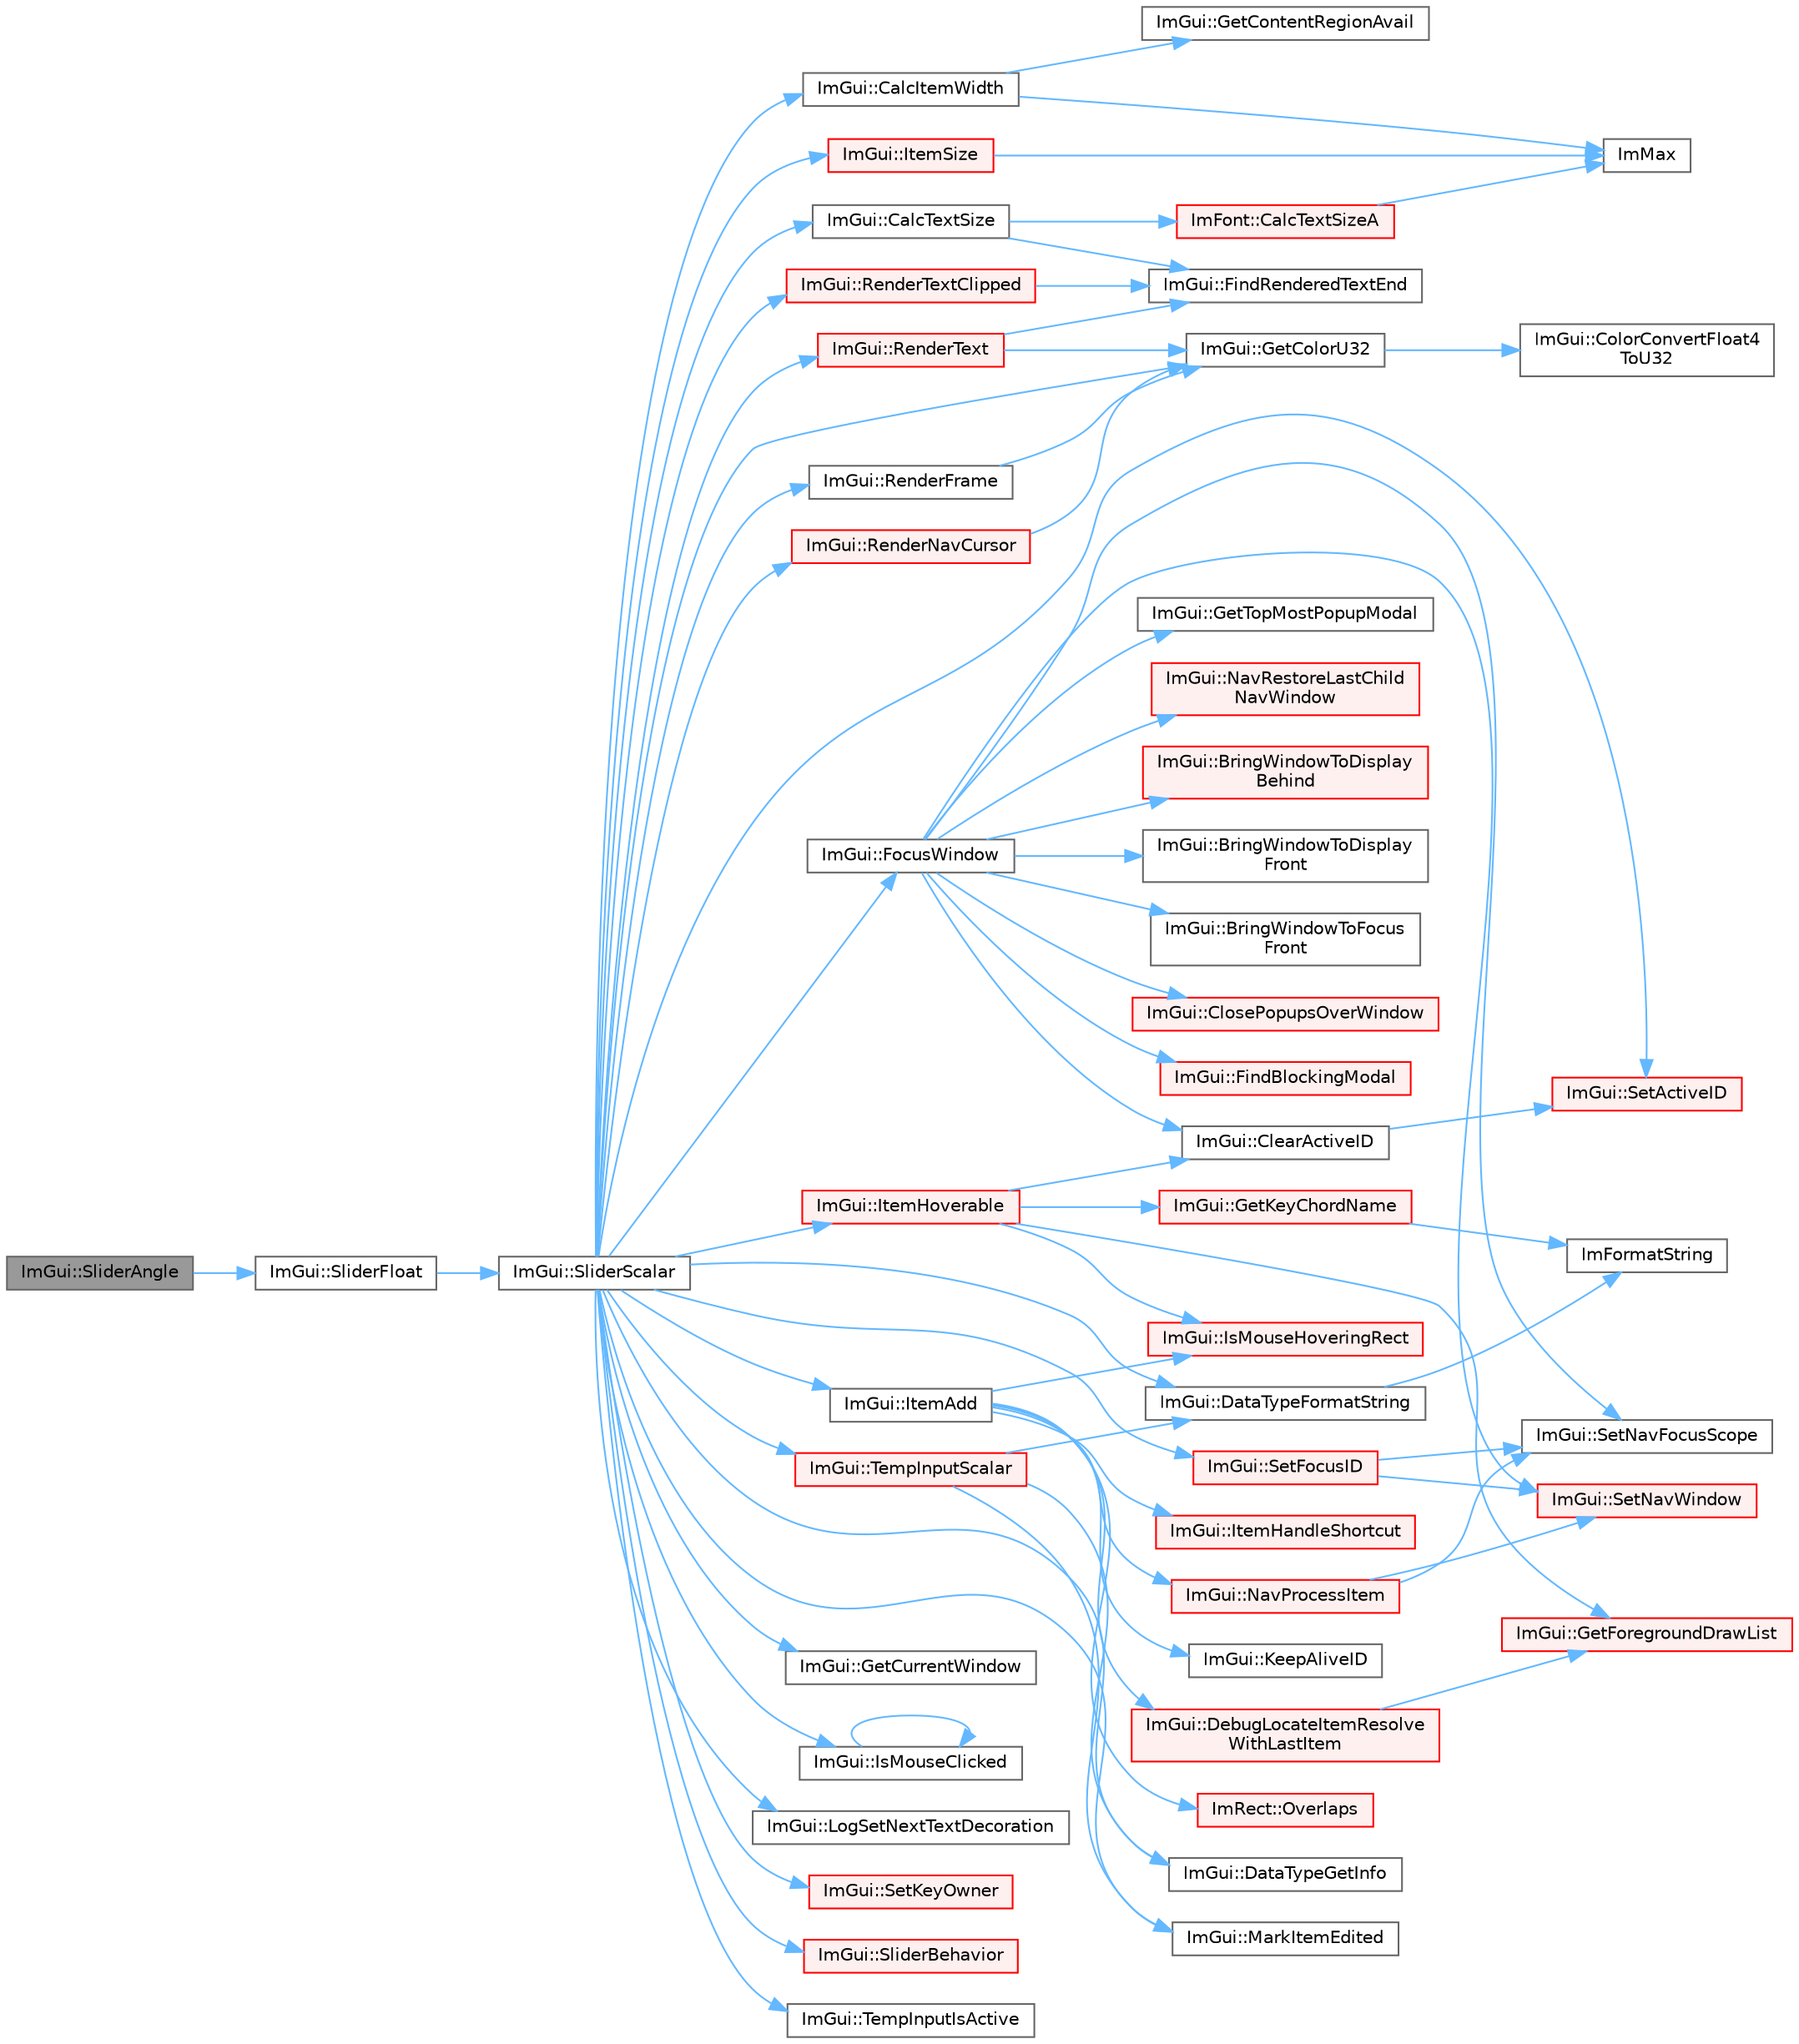 digraph "ImGui::SliderAngle"
{
 // LATEX_PDF_SIZE
  bgcolor="transparent";
  edge [fontname=Helvetica,fontsize=10,labelfontname=Helvetica,labelfontsize=10];
  node [fontname=Helvetica,fontsize=10,shape=box,height=0.2,width=0.4];
  rankdir="LR";
  Node1 [id="Node000001",label="ImGui::SliderAngle",height=0.2,width=0.4,color="gray40", fillcolor="grey60", style="filled", fontcolor="black",tooltip=" "];
  Node1 -> Node2 [id="edge1_Node000001_Node000002",color="steelblue1",style="solid",tooltip=" "];
  Node2 [id="Node000002",label="ImGui::SliderFloat",height=0.2,width=0.4,color="grey40", fillcolor="white", style="filled",URL="$namespace_im_gui.html#a864f761801792a0cc5ce3408f3392cfc",tooltip=" "];
  Node2 -> Node3 [id="edge2_Node000002_Node000003",color="steelblue1",style="solid",tooltip=" "];
  Node3 [id="Node000003",label="ImGui::SliderScalar",height=0.2,width=0.4,color="grey40", fillcolor="white", style="filled",URL="$namespace_im_gui.html#afdd7faa9a69f75b8d674cdc207441bea",tooltip=" "];
  Node3 -> Node4 [id="edge3_Node000003_Node000004",color="steelblue1",style="solid",tooltip=" "];
  Node4 [id="Node000004",label="ImGui::CalcItemWidth",height=0.2,width=0.4,color="grey40", fillcolor="white", style="filled",URL="$namespace_im_gui.html#ab3b3ba92ebd8bca4a552dd93321a1994",tooltip=" "];
  Node4 -> Node5 [id="edge4_Node000004_Node000005",color="steelblue1",style="solid",tooltip=" "];
  Node5 [id="Node000005",label="ImGui::GetContentRegionAvail",height=0.2,width=0.4,color="grey40", fillcolor="white", style="filled",URL="$namespace_im_gui.html#a410c8e19b2fea8b52746ca11b3930301",tooltip=" "];
  Node4 -> Node6 [id="edge5_Node000004_Node000006",color="steelblue1",style="solid",tooltip=" "];
  Node6 [id="Node000006",label="ImMax",height=0.2,width=0.4,color="grey40", fillcolor="white", style="filled",URL="$imgui__internal_8h.html#a7667efd95147d0422f140917c71a9226",tooltip=" "];
  Node3 -> Node7 [id="edge6_Node000003_Node000007",color="steelblue1",style="solid",tooltip=" "];
  Node7 [id="Node000007",label="ImGui::CalcTextSize",height=0.2,width=0.4,color="grey40", fillcolor="white", style="filled",URL="$namespace_im_gui.html#a848b9db6cc4a186751c0ecebcaadc33b",tooltip=" "];
  Node7 -> Node8 [id="edge7_Node000007_Node000008",color="steelblue1",style="solid",tooltip=" "];
  Node8 [id="Node000008",label="ImFont::CalcTextSizeA",height=0.2,width=0.4,color="red", fillcolor="#FFF0F0", style="filled",URL="$struct_im_font.html#a418146c00c3dee351a411b952cce5175",tooltip=" "];
  Node8 -> Node6 [id="edge8_Node000008_Node000006",color="steelblue1",style="solid",tooltip=" "];
  Node7 -> Node15 [id="edge9_Node000007_Node000015",color="steelblue1",style="solid",tooltip=" "];
  Node15 [id="Node000015",label="ImGui::FindRenderedTextEnd",height=0.2,width=0.4,color="grey40", fillcolor="white", style="filled",URL="$namespace_im_gui.html#a7671e1dbc803a31b06081b52a771d83f",tooltip=" "];
  Node3 -> Node16 [id="edge10_Node000003_Node000016",color="steelblue1",style="solid",tooltip=" "];
  Node16 [id="Node000016",label="ImGui::DataTypeFormatString",height=0.2,width=0.4,color="grey40", fillcolor="white", style="filled",URL="$namespace_im_gui.html#a5fda8e22d0e4721940aefcb7232b1f82",tooltip=" "];
  Node16 -> Node17 [id="edge11_Node000016_Node000017",color="steelblue1",style="solid",tooltip=" "];
  Node17 [id="Node000017",label="ImFormatString",height=0.2,width=0.4,color="grey40", fillcolor="white", style="filled",URL="$imgui_8cpp.html#a75ccaf7d676b1f567ba888ae42ac3809",tooltip=" "];
  Node3 -> Node18 [id="edge12_Node000003_Node000018",color="steelblue1",style="solid",tooltip=" "];
  Node18 [id="Node000018",label="ImGui::DataTypeGetInfo",height=0.2,width=0.4,color="grey40", fillcolor="white", style="filled",URL="$namespace_im_gui.html#a5b25ed1443e5a28d5a5725892e896578",tooltip=" "];
  Node3 -> Node19 [id="edge13_Node000003_Node000019",color="steelblue1",style="solid",tooltip=" "];
  Node19 [id="Node000019",label="ImGui::FocusWindow",height=0.2,width=0.4,color="grey40", fillcolor="white", style="filled",URL="$namespace_im_gui.html#a27aa6f2f3aa11778c6d023b1b223f262",tooltip=" "];
  Node19 -> Node20 [id="edge14_Node000019_Node000020",color="steelblue1",style="solid",tooltip=" "];
  Node20 [id="Node000020",label="ImGui::BringWindowToDisplay\lBehind",height=0.2,width=0.4,color="red", fillcolor="#FFF0F0", style="filled",URL="$namespace_im_gui.html#a8cae2f7a08f820a8d5349d1964603b20",tooltip=" "];
  Node19 -> Node22 [id="edge15_Node000019_Node000022",color="steelblue1",style="solid",tooltip=" "];
  Node22 [id="Node000022",label="ImGui::BringWindowToDisplay\lFront",height=0.2,width=0.4,color="grey40", fillcolor="white", style="filled",URL="$namespace_im_gui.html#a1f7b95f36d03751c928af7b1b745e959",tooltip=" "];
  Node19 -> Node23 [id="edge16_Node000019_Node000023",color="steelblue1",style="solid",tooltip=" "];
  Node23 [id="Node000023",label="ImGui::BringWindowToFocus\lFront",height=0.2,width=0.4,color="grey40", fillcolor="white", style="filled",URL="$namespace_im_gui.html#affe95a2dc969f0d15fbd4b588c94ac1a",tooltip=" "];
  Node19 -> Node24 [id="edge17_Node000019_Node000024",color="steelblue1",style="solid",tooltip=" "];
  Node24 [id="Node000024",label="ImGui::ClearActiveID",height=0.2,width=0.4,color="grey40", fillcolor="white", style="filled",URL="$namespace_im_gui.html#a17ff60ad1e2669130ac38a04d16eb354",tooltip=" "];
  Node24 -> Node25 [id="edge18_Node000024_Node000025",color="steelblue1",style="solid",tooltip=" "];
  Node25 [id="Node000025",label="ImGui::SetActiveID",height=0.2,width=0.4,color="red", fillcolor="#FFF0F0", style="filled",URL="$namespace_im_gui.html#a27b8ace13a8c421ee8405f0cbebe4ead",tooltip=" "];
  Node19 -> Node27 [id="edge19_Node000019_Node000027",color="steelblue1",style="solid",tooltip=" "];
  Node27 [id="Node000027",label="ImGui::ClosePopupsOverWindow",height=0.2,width=0.4,color="red", fillcolor="#FFF0F0", style="filled",URL="$namespace_im_gui.html#a0076b153c697cb85e263fcbd59340bce",tooltip=" "];
  Node19 -> Node32 [id="edge20_Node000019_Node000032",color="steelblue1",style="solid",tooltip=" "];
  Node32 [id="Node000032",label="ImGui::FindBlockingModal",height=0.2,width=0.4,color="red", fillcolor="#FFF0F0", style="filled",URL="$namespace_im_gui.html#a196705a4195b41a57470ef6553cb440c",tooltip=" "];
  Node19 -> Node33 [id="edge21_Node000019_Node000033",color="steelblue1",style="solid",tooltip=" "];
  Node33 [id="Node000033",label="ImGui::GetTopMostPopupModal",height=0.2,width=0.4,color="grey40", fillcolor="white", style="filled",URL="$namespace_im_gui.html#a6b905269b079f5e07755db52cc6e52df",tooltip=" "];
  Node19 -> Node34 [id="edge22_Node000019_Node000034",color="steelblue1",style="solid",tooltip=" "];
  Node34 [id="Node000034",label="ImGui::NavRestoreLastChild\lNavWindow",height=0.2,width=0.4,color="red", fillcolor="#FFF0F0", style="filled",URL="$namespace_im_gui.html#ae9ed208c0b64e4919e5de1cb83b2db2a",tooltip=" "];
  Node19 -> Node36 [id="edge23_Node000019_Node000036",color="steelblue1",style="solid",tooltip=" "];
  Node36 [id="Node000036",label="ImGui::SetNavFocusScope",height=0.2,width=0.4,color="grey40", fillcolor="white", style="filled",URL="$namespace_im_gui.html#ada2736a9b034b93ba877f46577bc5e8b",tooltip=" "];
  Node19 -> Node37 [id="edge24_Node000019_Node000037",color="steelblue1",style="solid",tooltip=" "];
  Node37 [id="Node000037",label="ImGui::SetNavWindow",height=0.2,width=0.4,color="red", fillcolor="#FFF0F0", style="filled",URL="$namespace_im_gui.html#aa422c756f467e650d67b4fb1b74ff5a1",tooltip=" "];
  Node3 -> Node39 [id="edge25_Node000003_Node000039",color="steelblue1",style="solid",tooltip=" "];
  Node39 [id="Node000039",label="ImGui::GetColorU32",height=0.2,width=0.4,color="grey40", fillcolor="white", style="filled",URL="$namespace_im_gui.html#a0de2d9bd347d9866511eb8d014e62556",tooltip=" "];
  Node39 -> Node40 [id="edge26_Node000039_Node000040",color="steelblue1",style="solid",tooltip=" "];
  Node40 [id="Node000040",label="ImGui::ColorConvertFloat4\lToU32",height=0.2,width=0.4,color="grey40", fillcolor="white", style="filled",URL="$namespace_im_gui.html#abe2691de0b1a71c774ab24cc91564a94",tooltip=" "];
  Node3 -> Node41 [id="edge27_Node000003_Node000041",color="steelblue1",style="solid",tooltip=" "];
  Node41 [id="Node000041",label="ImGui::GetCurrentWindow",height=0.2,width=0.4,color="grey40", fillcolor="white", style="filled",URL="$namespace_im_gui.html#ac452417b5004ca16a814a72cff153526",tooltip=" "];
  Node3 -> Node42 [id="edge28_Node000003_Node000042",color="steelblue1",style="solid",tooltip=" "];
  Node42 [id="Node000042",label="ImGui::IsMouseClicked",height=0.2,width=0.4,color="grey40", fillcolor="white", style="filled",URL="$namespace_im_gui.html#a2d430db9485d0b3d86d51d5436225495",tooltip=" "];
  Node42 -> Node42 [id="edge29_Node000042_Node000042",color="steelblue1",style="solid",tooltip=" "];
  Node3 -> Node43 [id="edge30_Node000003_Node000043",color="steelblue1",style="solid",tooltip=" "];
  Node43 [id="Node000043",label="ImGui::ItemAdd",height=0.2,width=0.4,color="grey40", fillcolor="white", style="filled",URL="$namespace_im_gui.html#a0c2ccafc8d403c02a6590ac21157b9ac",tooltip=" "];
  Node43 -> Node44 [id="edge31_Node000043_Node000044",color="steelblue1",style="solid",tooltip=" "];
  Node44 [id="Node000044",label="ImGui::DebugLocateItemResolve\lWithLastItem",height=0.2,width=0.4,color="red", fillcolor="#FFF0F0", style="filled",URL="$namespace_im_gui.html#ae8ab0d7dfc90af8e82db3ed9e7829219",tooltip=" "];
  Node44 -> Node60 [id="edge32_Node000044_Node000060",color="steelblue1",style="solid",tooltip=" "];
  Node60 [id="Node000060",label="ImGui::GetForegroundDrawList",height=0.2,width=0.4,color="red", fillcolor="#FFF0F0", style="filled",URL="$namespace_im_gui.html#a77e1a981b472415e6613a2bd0966d817",tooltip=" "];
  Node43 -> Node67 [id="edge33_Node000043_Node000067",color="steelblue1",style="solid",tooltip=" "];
  Node67 [id="Node000067",label="ImGui::IsMouseHoveringRect",height=0.2,width=0.4,color="red", fillcolor="#FFF0F0", style="filled",URL="$namespace_im_gui.html#ae0b8ea0e06c457316d6aed6c5b2a1c25",tooltip=" "];
  Node43 -> Node71 [id="edge34_Node000043_Node000071",color="steelblue1",style="solid",tooltip=" "];
  Node71 [id="Node000071",label="ImGui::ItemHandleShortcut",height=0.2,width=0.4,color="red", fillcolor="#FFF0F0", style="filled",URL="$namespace_im_gui.html#a338deb537666a886cf3ece08c07e9fa9",tooltip=" "];
  Node43 -> Node74 [id="edge35_Node000043_Node000074",color="steelblue1",style="solid",tooltip=" "];
  Node74 [id="Node000074",label="ImGui::KeepAliveID",height=0.2,width=0.4,color="grey40", fillcolor="white", style="filled",URL="$namespace_im_gui.html#a85a245c78a9f7c351636bdad6e60c488",tooltip=" "];
  Node43 -> Node75 [id="edge36_Node000043_Node000075",color="steelblue1",style="solid",tooltip=" "];
  Node75 [id="Node000075",label="ImGui::NavProcessItem",height=0.2,width=0.4,color="red", fillcolor="#FFF0F0", style="filled",URL="$namespace_im_gui.html#aa217c2f0448788f3c064bf828a8f9d8f",tooltip=" "];
  Node75 -> Node36 [id="edge37_Node000075_Node000036",color="steelblue1",style="solid",tooltip=" "];
  Node75 -> Node37 [id="edge38_Node000075_Node000037",color="steelblue1",style="solid",tooltip=" "];
  Node43 -> Node93 [id="edge39_Node000043_Node000093",color="steelblue1",style="solid",tooltip=" "];
  Node93 [id="Node000093",label="ImRect::Overlaps",height=0.2,width=0.4,color="red", fillcolor="#FFF0F0", style="filled",URL="$struct_im_rect.html#a0af3bade3781e5e7c6afdf71ccfb0d43",tooltip=" "];
  Node3 -> Node94 [id="edge40_Node000003_Node000094",color="steelblue1",style="solid",tooltip=" "];
  Node94 [id="Node000094",label="ImGui::ItemHoverable",height=0.2,width=0.4,color="red", fillcolor="#FFF0F0", style="filled",URL="$namespace_im_gui.html#a1d7304e335dbe35c4d97b67854111ed2",tooltip=" "];
  Node94 -> Node24 [id="edge41_Node000094_Node000024",color="steelblue1",style="solid",tooltip=" "];
  Node94 -> Node60 [id="edge42_Node000094_Node000060",color="steelblue1",style="solid",tooltip=" "];
  Node94 -> Node95 [id="edge43_Node000094_Node000095",color="steelblue1",style="solid",tooltip=" "];
  Node95 [id="Node000095",label="ImGui::GetKeyChordName",height=0.2,width=0.4,color="red", fillcolor="#FFF0F0", style="filled",URL="$namespace_im_gui.html#a4711f04593c21dee2ecb1f736c4da981",tooltip=" "];
  Node95 -> Node17 [id="edge44_Node000095_Node000017",color="steelblue1",style="solid",tooltip=" "];
  Node94 -> Node67 [id="edge45_Node000094_Node000067",color="steelblue1",style="solid",tooltip=" "];
  Node3 -> Node178 [id="edge46_Node000003_Node000178",color="steelblue1",style="solid",tooltip=" "];
  Node178 [id="Node000178",label="ImGui::ItemSize",height=0.2,width=0.4,color="red", fillcolor="#FFF0F0", style="filled",URL="$namespace_im_gui.html#a4b5818a652d943ea54e0cec9fb3943d7",tooltip=" "];
  Node178 -> Node6 [id="edge47_Node000178_Node000006",color="steelblue1",style="solid",tooltip=" "];
  Node3 -> Node264 [id="edge48_Node000003_Node000264",color="steelblue1",style="solid",tooltip=" "];
  Node264 [id="Node000264",label="ImGui::LogSetNextTextDecoration",height=0.2,width=0.4,color="grey40", fillcolor="white", style="filled",URL="$namespace_im_gui.html#a66bc1e61bff5f2170bcd2d7d071eaa22",tooltip=" "];
  Node3 -> Node286 [id="edge49_Node000003_Node000286",color="steelblue1",style="solid",tooltip=" "];
  Node286 [id="Node000286",label="ImGui::MarkItemEdited",height=0.2,width=0.4,color="grey40", fillcolor="white", style="filled",URL="$namespace_im_gui.html#a83036681a36fbee2d35b5b57a1ef72e6",tooltip=" "];
  Node3 -> Node231 [id="edge50_Node000003_Node000231",color="steelblue1",style="solid",tooltip=" "];
  Node231 [id="Node000231",label="ImGui::RenderFrame",height=0.2,width=0.4,color="grey40", fillcolor="white", style="filled",URL="$namespace_im_gui.html#a6eb97ff501764c37df4ffd99ebadeba7",tooltip=" "];
  Node231 -> Node39 [id="edge51_Node000231_Node000039",color="steelblue1",style="solid",tooltip=" "];
  Node3 -> Node232 [id="edge52_Node000003_Node000232",color="steelblue1",style="solid",tooltip=" "];
  Node232 [id="Node000232",label="ImGui::RenderNavCursor",height=0.2,width=0.4,color="red", fillcolor="#FFF0F0", style="filled",URL="$namespace_im_gui.html#a2722dcfe26c7f6e8cd522102ef5b7df2",tooltip=" "];
  Node232 -> Node39 [id="edge53_Node000232_Node000039",color="steelblue1",style="solid",tooltip=" "];
  Node3 -> Node274 [id="edge54_Node000003_Node000274",color="steelblue1",style="solid",tooltip=" "];
  Node274 [id="Node000274",label="ImGui::RenderText",height=0.2,width=0.4,color="red", fillcolor="#FFF0F0", style="filled",URL="$namespace_im_gui.html#a9971ce57f2a288ac3a12df886c5550d1",tooltip=" "];
  Node274 -> Node15 [id="edge55_Node000274_Node000015",color="steelblue1",style="solid",tooltip=" "];
  Node274 -> Node39 [id="edge56_Node000274_Node000039",color="steelblue1",style="solid",tooltip=" "];
  Node3 -> Node280 [id="edge57_Node000003_Node000280",color="steelblue1",style="solid",tooltip=" "];
  Node280 [id="Node000280",label="ImGui::RenderTextClipped",height=0.2,width=0.4,color="red", fillcolor="#FFF0F0", style="filled",URL="$namespace_im_gui.html#ab362eafae794c7364a6b96ea06f38eb9",tooltip=" "];
  Node280 -> Node15 [id="edge58_Node000280_Node000015",color="steelblue1",style="solid",tooltip=" "];
  Node3 -> Node25 [id="edge59_Node000003_Node000025",color="steelblue1",style="solid",tooltip=" "];
  Node3 -> Node289 [id="edge60_Node000003_Node000289",color="steelblue1",style="solid",tooltip=" "];
  Node289 [id="Node000289",label="ImGui::SetFocusID",height=0.2,width=0.4,color="red", fillcolor="#FFF0F0", style="filled",URL="$namespace_im_gui.html#a8ad578d7141486ff12b59b0c251234e6",tooltip=" "];
  Node289 -> Node36 [id="edge61_Node000289_Node000036",color="steelblue1",style="solid",tooltip=" "];
  Node289 -> Node37 [id="edge62_Node000289_Node000037",color="steelblue1",style="solid",tooltip=" "];
  Node3 -> Node215 [id="edge63_Node000003_Node000215",color="steelblue1",style="solid",tooltip=" "];
  Node215 [id="Node000215",label="ImGui::SetKeyOwner",height=0.2,width=0.4,color="red", fillcolor="#FFF0F0", style="filled",URL="$namespace_im_gui.html#ac415798dd69ab045cda84dd14a52c3ea",tooltip=" "];
  Node3 -> Node519 [id="edge64_Node000003_Node000519",color="steelblue1",style="solid",tooltip=" "];
  Node519 [id="Node000519",label="ImGui::SliderBehavior",height=0.2,width=0.4,color="red", fillcolor="#FFF0F0", style="filled",URL="$namespace_im_gui.html#af8d5d2cfa55221448e55e51b1abcfe93",tooltip=" "];
  Node3 -> Node521 [id="edge65_Node000003_Node000521",color="steelblue1",style="solid",tooltip=" "];
  Node521 [id="Node000521",label="ImGui::TempInputIsActive",height=0.2,width=0.4,color="grey40", fillcolor="white", style="filled",URL="$namespace_im_gui.html#a4e5c8dd9a681f3b8f8f36b07d84ae0e5",tooltip=" "];
  Node3 -> Node522 [id="edge66_Node000003_Node000522",color="steelblue1",style="solid",tooltip=" "];
  Node522 [id="Node000522",label="ImGui::TempInputScalar",height=0.2,width=0.4,color="red", fillcolor="#FFF0F0", style="filled",URL="$namespace_im_gui.html#a392fed3e7db2a75abf217bf84c6abce9",tooltip=" "];
  Node522 -> Node16 [id="edge67_Node000522_Node000016",color="steelblue1",style="solid",tooltip=" "];
  Node522 -> Node18 [id="edge68_Node000522_Node000018",color="steelblue1",style="solid",tooltip=" "];
  Node522 -> Node286 [id="edge69_Node000522_Node000286",color="steelblue1",style="solid",tooltip=" "];
}
